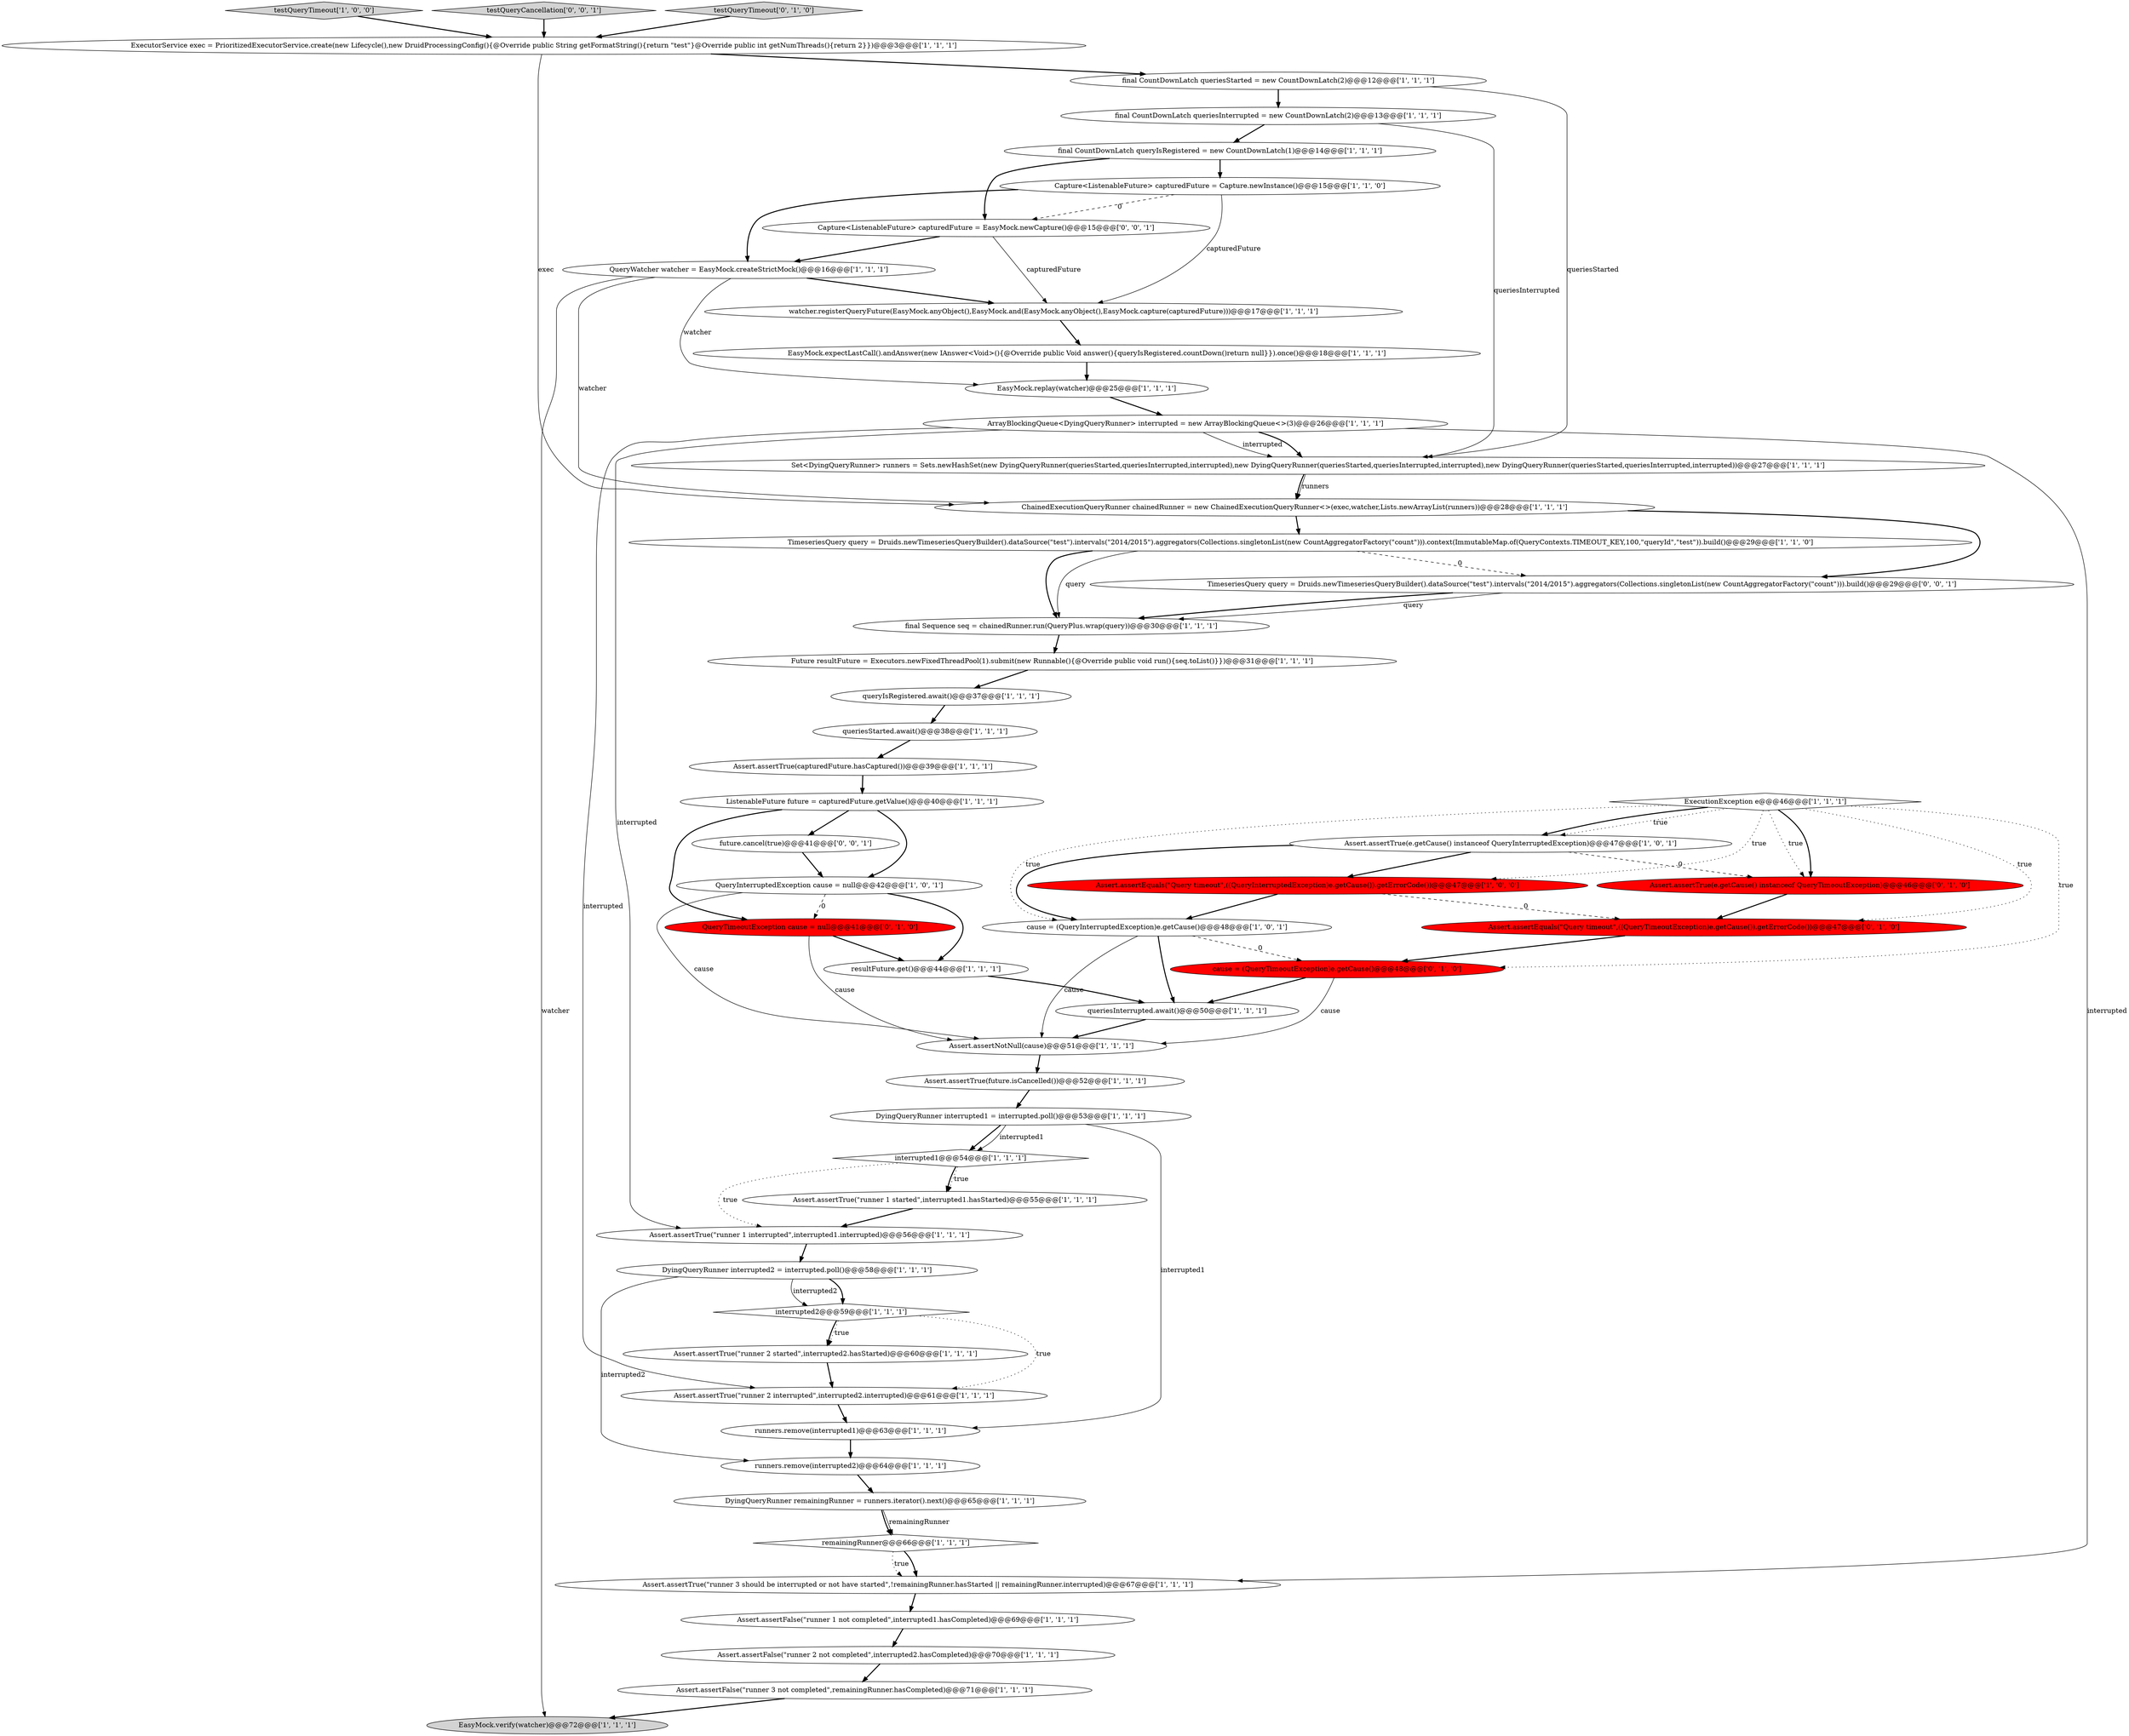 digraph {
41 [style = filled, label = "QueryInterruptedException cause = null@@@42@@@['1', '0', '1']", fillcolor = white, shape = ellipse image = "AAA0AAABBB1BBB"];
26 [style = filled, label = "ListenableFuture future = capturedFuture.getValue()@@@40@@@['1', '1', '1']", fillcolor = white, shape = ellipse image = "AAA0AAABBB1BBB"];
39 [style = filled, label = "Assert.assertTrue(e.getCause() instanceof QueryInterruptedException)@@@47@@@['1', '0', '1']", fillcolor = white, shape = ellipse image = "AAA0AAABBB1BBB"];
15 [style = filled, label = "testQueryTimeout['1', '0', '0']", fillcolor = lightgray, shape = diamond image = "AAA0AAABBB1BBB"];
6 [style = filled, label = "final CountDownLatch queryIsRegistered = new CountDownLatch(1)@@@14@@@['1', '1', '1']", fillcolor = white, shape = ellipse image = "AAA0AAABBB1BBB"];
24 [style = filled, label = "DyingQueryRunner interrupted2 = interrupted.poll()@@@58@@@['1', '1', '1']", fillcolor = white, shape = ellipse image = "AAA0AAABBB1BBB"];
40 [style = filled, label = "Assert.assertFalse(\"runner 3 not completed\",remainingRunner.hasCompleted)@@@71@@@['1', '1', '1']", fillcolor = white, shape = ellipse image = "AAA0AAABBB1BBB"];
46 [style = filled, label = "QueryTimeoutException cause = null@@@41@@@['0', '1', '0']", fillcolor = red, shape = ellipse image = "AAA1AAABBB2BBB"];
21 [style = filled, label = "Assert.assertNotNull(cause)@@@51@@@['1', '1', '1']", fillcolor = white, shape = ellipse image = "AAA0AAABBB1BBB"];
53 [style = filled, label = "Capture<ListenableFuture> capturedFuture = EasyMock.newCapture()@@@15@@@['0', '0', '1']", fillcolor = white, shape = ellipse image = "AAA0AAABBB3BBB"];
5 [style = filled, label = "TimeseriesQuery query = Druids.newTimeseriesQueryBuilder().dataSource(\"test\").intervals(\"2014/2015\").aggregators(Collections.singletonList(new CountAggregatorFactory(\"count\"))).context(ImmutableMap.of(QueryContexts.TIMEOUT_KEY,100,\"queryId\",\"test\")).build()@@@29@@@['1', '1', '0']", fillcolor = white, shape = ellipse image = "AAA0AAABBB1BBB"];
2 [style = filled, label = "watcher.registerQueryFuture(EasyMock.anyObject(),EasyMock.and(EasyMock.anyObject(),EasyMock.capture(capturedFuture)))@@@17@@@['1', '1', '1']", fillcolor = white, shape = ellipse image = "AAA0AAABBB1BBB"];
35 [style = filled, label = "ExecutorService exec = PrioritizedExecutorService.create(new Lifecycle(),new DruidProcessingConfig(){@Override public String getFormatString(){return \"test\"}@Override public int getNumThreads(){return 2}})@@@3@@@['1', '1', '1']", fillcolor = white, shape = ellipse image = "AAA0AAABBB1BBB"];
7 [style = filled, label = "Assert.assertTrue(capturedFuture.hasCaptured())@@@39@@@['1', '1', '1']", fillcolor = white, shape = ellipse image = "AAA0AAABBB1BBB"];
32 [style = filled, label = "interrupted2@@@59@@@['1', '1', '1']", fillcolor = white, shape = diamond image = "AAA0AAABBB1BBB"];
19 [style = filled, label = "Assert.assertTrue(\"runner 1 started\",interrupted1.hasStarted)@@@55@@@['1', '1', '1']", fillcolor = white, shape = ellipse image = "AAA0AAABBB1BBB"];
3 [style = filled, label = "DyingQueryRunner remainingRunner = runners.iterator().next()@@@65@@@['1', '1', '1']", fillcolor = white, shape = ellipse image = "AAA0AAABBB1BBB"];
33 [style = filled, label = "resultFuture.get()@@@44@@@['1', '1', '1']", fillcolor = white, shape = ellipse image = "AAA0AAABBB1BBB"];
14 [style = filled, label = "Future resultFuture = Executors.newFixedThreadPool(1).submit(new Runnable(){@Override public void run(){seq.toList()}})@@@31@@@['1', '1', '1']", fillcolor = white, shape = ellipse image = "AAA0AAABBB1BBB"];
23 [style = filled, label = "Assert.assertTrue(\"runner 3 should be interrupted or not have started\",!remainingRunner.hasStarted || remainingRunner.interrupted)@@@67@@@['1', '1', '1']", fillcolor = white, shape = ellipse image = "AAA0AAABBB1BBB"];
30 [style = filled, label = "Assert.assertFalse(\"runner 2 not completed\",interrupted2.hasCompleted)@@@70@@@['1', '1', '1']", fillcolor = white, shape = ellipse image = "AAA0AAABBB1BBB"];
43 [style = filled, label = "EasyMock.expectLastCall().andAnswer(new IAnswer<Void>(){@Override public Void answer(){queryIsRegistered.countDown()return null}}).once()@@@18@@@['1', '1', '1']", fillcolor = white, shape = ellipse image = "AAA0AAABBB1BBB"];
29 [style = filled, label = "ExecutionException e@@@46@@@['1', '1', '1']", fillcolor = white, shape = diamond image = "AAA0AAABBB1BBB"];
54 [style = filled, label = "testQueryCancellation['0', '0', '1']", fillcolor = lightgray, shape = diamond image = "AAA0AAABBB3BBB"];
34 [style = filled, label = "Capture<ListenableFuture> capturedFuture = Capture.newInstance()@@@15@@@['1', '1', '0']", fillcolor = white, shape = ellipse image = "AAA0AAABBB1BBB"];
52 [style = filled, label = "TimeseriesQuery query = Druids.newTimeseriesQueryBuilder().dataSource(\"test\").intervals(\"2014/2015\").aggregators(Collections.singletonList(new CountAggregatorFactory(\"count\"))).build()@@@29@@@['0', '0', '1']", fillcolor = white, shape = ellipse image = "AAA0AAABBB3BBB"];
9 [style = filled, label = "DyingQueryRunner interrupted1 = interrupted.poll()@@@53@@@['1', '1', '1']", fillcolor = white, shape = ellipse image = "AAA0AAABBB1BBB"];
45 [style = filled, label = "cause = (QueryInterruptedException)e.getCause()@@@48@@@['1', '0', '1']", fillcolor = white, shape = ellipse image = "AAA0AAABBB1BBB"];
44 [style = filled, label = "EasyMock.replay(watcher)@@@25@@@['1', '1', '1']", fillcolor = white, shape = ellipse image = "AAA0AAABBB1BBB"];
0 [style = filled, label = "Assert.assertEquals(\"Query timeout\",((QueryInterruptedException)e.getCause()).getErrorCode())@@@47@@@['1', '0', '0']", fillcolor = red, shape = ellipse image = "AAA1AAABBB1BBB"];
8 [style = filled, label = "Assert.assertTrue(\"runner 2 started\",interrupted2.hasStarted)@@@60@@@['1', '1', '1']", fillcolor = white, shape = ellipse image = "AAA0AAABBB1BBB"];
18 [style = filled, label = "queryIsRegistered.await()@@@37@@@['1', '1', '1']", fillcolor = white, shape = ellipse image = "AAA0AAABBB1BBB"];
36 [style = filled, label = "EasyMock.verify(watcher)@@@72@@@['1', '1', '1']", fillcolor = lightgray, shape = ellipse image = "AAA0AAABBB1BBB"];
42 [style = filled, label = "runners.remove(interrupted2)@@@64@@@['1', '1', '1']", fillcolor = white, shape = ellipse image = "AAA0AAABBB1BBB"];
13 [style = filled, label = "runners.remove(interrupted1)@@@63@@@['1', '1', '1']", fillcolor = white, shape = ellipse image = "AAA0AAABBB1BBB"];
37 [style = filled, label = "remainingRunner@@@66@@@['1', '1', '1']", fillcolor = white, shape = diamond image = "AAA0AAABBB1BBB"];
11 [style = filled, label = "queriesStarted.await()@@@38@@@['1', '1', '1']", fillcolor = white, shape = ellipse image = "AAA0AAABBB1BBB"];
20 [style = filled, label = "final Sequence seq = chainedRunner.run(QueryPlus.wrap(query))@@@30@@@['1', '1', '1']", fillcolor = white, shape = ellipse image = "AAA0AAABBB1BBB"];
25 [style = filled, label = "queriesInterrupted.await()@@@50@@@['1', '1', '1']", fillcolor = white, shape = ellipse image = "AAA0AAABBB1BBB"];
31 [style = filled, label = "final CountDownLatch queriesStarted = new CountDownLatch(2)@@@12@@@['1', '1', '1']", fillcolor = white, shape = ellipse image = "AAA0AAABBB1BBB"];
51 [style = filled, label = "future.cancel(true)@@@41@@@['0', '0', '1']", fillcolor = white, shape = ellipse image = "AAA0AAABBB3BBB"];
48 [style = filled, label = "Assert.assertTrue(e.getCause() instanceof QueryTimeoutException)@@@46@@@['0', '1', '0']", fillcolor = red, shape = ellipse image = "AAA1AAABBB2BBB"];
17 [style = filled, label = "Set<DyingQueryRunner> runners = Sets.newHashSet(new DyingQueryRunner(queriesStarted,queriesInterrupted,interrupted),new DyingQueryRunner(queriesStarted,queriesInterrupted,interrupted),new DyingQueryRunner(queriesStarted,queriesInterrupted,interrupted))@@@27@@@['1', '1', '1']", fillcolor = white, shape = ellipse image = "AAA0AAABBB1BBB"];
10 [style = filled, label = "Assert.assertTrue(\"runner 1 interrupted\",interrupted1.interrupted)@@@56@@@['1', '1', '1']", fillcolor = white, shape = ellipse image = "AAA0AAABBB1BBB"];
50 [style = filled, label = "Assert.assertEquals(\"Query timeout\",((QueryTimeoutException)e.getCause()).getErrorCode())@@@47@@@['0', '1', '0']", fillcolor = red, shape = ellipse image = "AAA1AAABBB2BBB"];
22 [style = filled, label = "interrupted1@@@54@@@['1', '1', '1']", fillcolor = white, shape = diamond image = "AAA0AAABBB1BBB"];
1 [style = filled, label = "ChainedExecutionQueryRunner chainedRunner = new ChainedExecutionQueryRunner<>(exec,watcher,Lists.newArrayList(runners))@@@28@@@['1', '1', '1']", fillcolor = white, shape = ellipse image = "AAA0AAABBB1BBB"];
16 [style = filled, label = "Assert.assertTrue(future.isCancelled())@@@52@@@['1', '1', '1']", fillcolor = white, shape = ellipse image = "AAA0AAABBB1BBB"];
4 [style = filled, label = "final CountDownLatch queriesInterrupted = new CountDownLatch(2)@@@13@@@['1', '1', '1']", fillcolor = white, shape = ellipse image = "AAA0AAABBB1BBB"];
47 [style = filled, label = "testQueryTimeout['0', '1', '0']", fillcolor = lightgray, shape = diamond image = "AAA0AAABBB2BBB"];
38 [style = filled, label = "ArrayBlockingQueue<DyingQueryRunner> interrupted = new ArrayBlockingQueue<>(3)@@@26@@@['1', '1', '1']", fillcolor = white, shape = ellipse image = "AAA0AAABBB1BBB"];
28 [style = filled, label = "Assert.assertFalse(\"runner 1 not completed\",interrupted1.hasCompleted)@@@69@@@['1', '1', '1']", fillcolor = white, shape = ellipse image = "AAA0AAABBB1BBB"];
49 [style = filled, label = "cause = (QueryTimeoutException)e.getCause()@@@48@@@['0', '1', '0']", fillcolor = red, shape = ellipse image = "AAA1AAABBB2BBB"];
27 [style = filled, label = "Assert.assertTrue(\"runner 2 interrupted\",interrupted2.interrupted)@@@61@@@['1', '1', '1']", fillcolor = white, shape = ellipse image = "AAA0AAABBB1BBB"];
12 [style = filled, label = "QueryWatcher watcher = EasyMock.createStrictMock()@@@16@@@['1', '1', '1']", fillcolor = white, shape = ellipse image = "AAA0AAABBB1BBB"];
1->5 [style = bold, label=""];
27->13 [style = bold, label=""];
5->20 [style = bold, label=""];
10->24 [style = bold, label=""];
29->48 [style = dotted, label="true"];
34->2 [style = solid, label="capturedFuture"];
24->32 [style = bold, label=""];
29->49 [style = dotted, label="true"];
26->51 [style = bold, label=""];
7->26 [style = bold, label=""];
23->28 [style = bold, label=""];
35->1 [style = solid, label="exec"];
12->2 [style = bold, label=""];
45->25 [style = bold, label=""];
32->8 [style = dotted, label="true"];
24->32 [style = solid, label="interrupted2"];
49->21 [style = solid, label="cause"];
33->25 [style = bold, label=""];
38->10 [style = solid, label="interrupted"];
21->16 [style = bold, label=""];
42->3 [style = bold, label=""];
30->40 [style = bold, label=""];
8->27 [style = bold, label=""];
43->44 [style = bold, label=""];
38->17 [style = solid, label="interrupted"];
53->2 [style = solid, label="capturedFuture"];
16->9 [style = bold, label=""];
25->21 [style = bold, label=""];
26->46 [style = bold, label=""];
35->31 [style = bold, label=""];
22->19 [style = dotted, label="true"];
28->30 [style = bold, label=""];
29->39 [style = bold, label=""];
18->11 [style = bold, label=""];
48->50 [style = bold, label=""];
31->4 [style = bold, label=""];
39->45 [style = bold, label=""];
20->14 [style = bold, label=""];
41->46 [style = dashed, label="0"];
12->36 [style = solid, label="watcher"];
24->42 [style = solid, label="interrupted2"];
50->49 [style = bold, label=""];
44->38 [style = bold, label=""];
15->35 [style = bold, label=""];
38->27 [style = solid, label="interrupted"];
6->53 [style = bold, label=""];
49->25 [style = bold, label=""];
29->50 [style = dotted, label="true"];
46->33 [style = bold, label=""];
31->17 [style = solid, label="queriesStarted"];
12->1 [style = solid, label="watcher"];
14->18 [style = bold, label=""];
41->21 [style = solid, label="cause"];
38->23 [style = solid, label="interrupted"];
5->52 [style = dashed, label="0"];
0->50 [style = dashed, label="0"];
38->17 [style = bold, label=""];
2->43 [style = bold, label=""];
29->39 [style = dotted, label="true"];
9->22 [style = bold, label=""];
29->0 [style = dotted, label="true"];
54->35 [style = bold, label=""];
6->34 [style = bold, label=""];
17->1 [style = bold, label=""];
13->42 [style = bold, label=""];
22->19 [style = bold, label=""];
0->45 [style = bold, label=""];
3->37 [style = bold, label=""];
1->52 [style = bold, label=""];
19->10 [style = bold, label=""];
4->17 [style = solid, label="queriesInterrupted"];
26->41 [style = bold, label=""];
32->8 [style = bold, label=""];
17->1 [style = solid, label="runners"];
46->21 [style = solid, label="cause"];
40->36 [style = bold, label=""];
3->37 [style = solid, label="remainingRunner"];
41->33 [style = bold, label=""];
53->12 [style = bold, label=""];
45->21 [style = solid, label="cause"];
5->20 [style = solid, label="query"];
52->20 [style = solid, label="query"];
22->10 [style = dotted, label="true"];
4->6 [style = bold, label=""];
34->12 [style = bold, label=""];
37->23 [style = bold, label=""];
47->35 [style = bold, label=""];
45->49 [style = dashed, label="0"];
34->53 [style = dashed, label="0"];
52->20 [style = bold, label=""];
12->44 [style = solid, label="watcher"];
9->22 [style = solid, label="interrupted1"];
32->27 [style = dotted, label="true"];
39->0 [style = bold, label=""];
29->45 [style = dotted, label="true"];
39->48 [style = dashed, label="0"];
29->48 [style = bold, label=""];
37->23 [style = dotted, label="true"];
9->13 [style = solid, label="interrupted1"];
51->41 [style = bold, label=""];
11->7 [style = bold, label=""];
}
